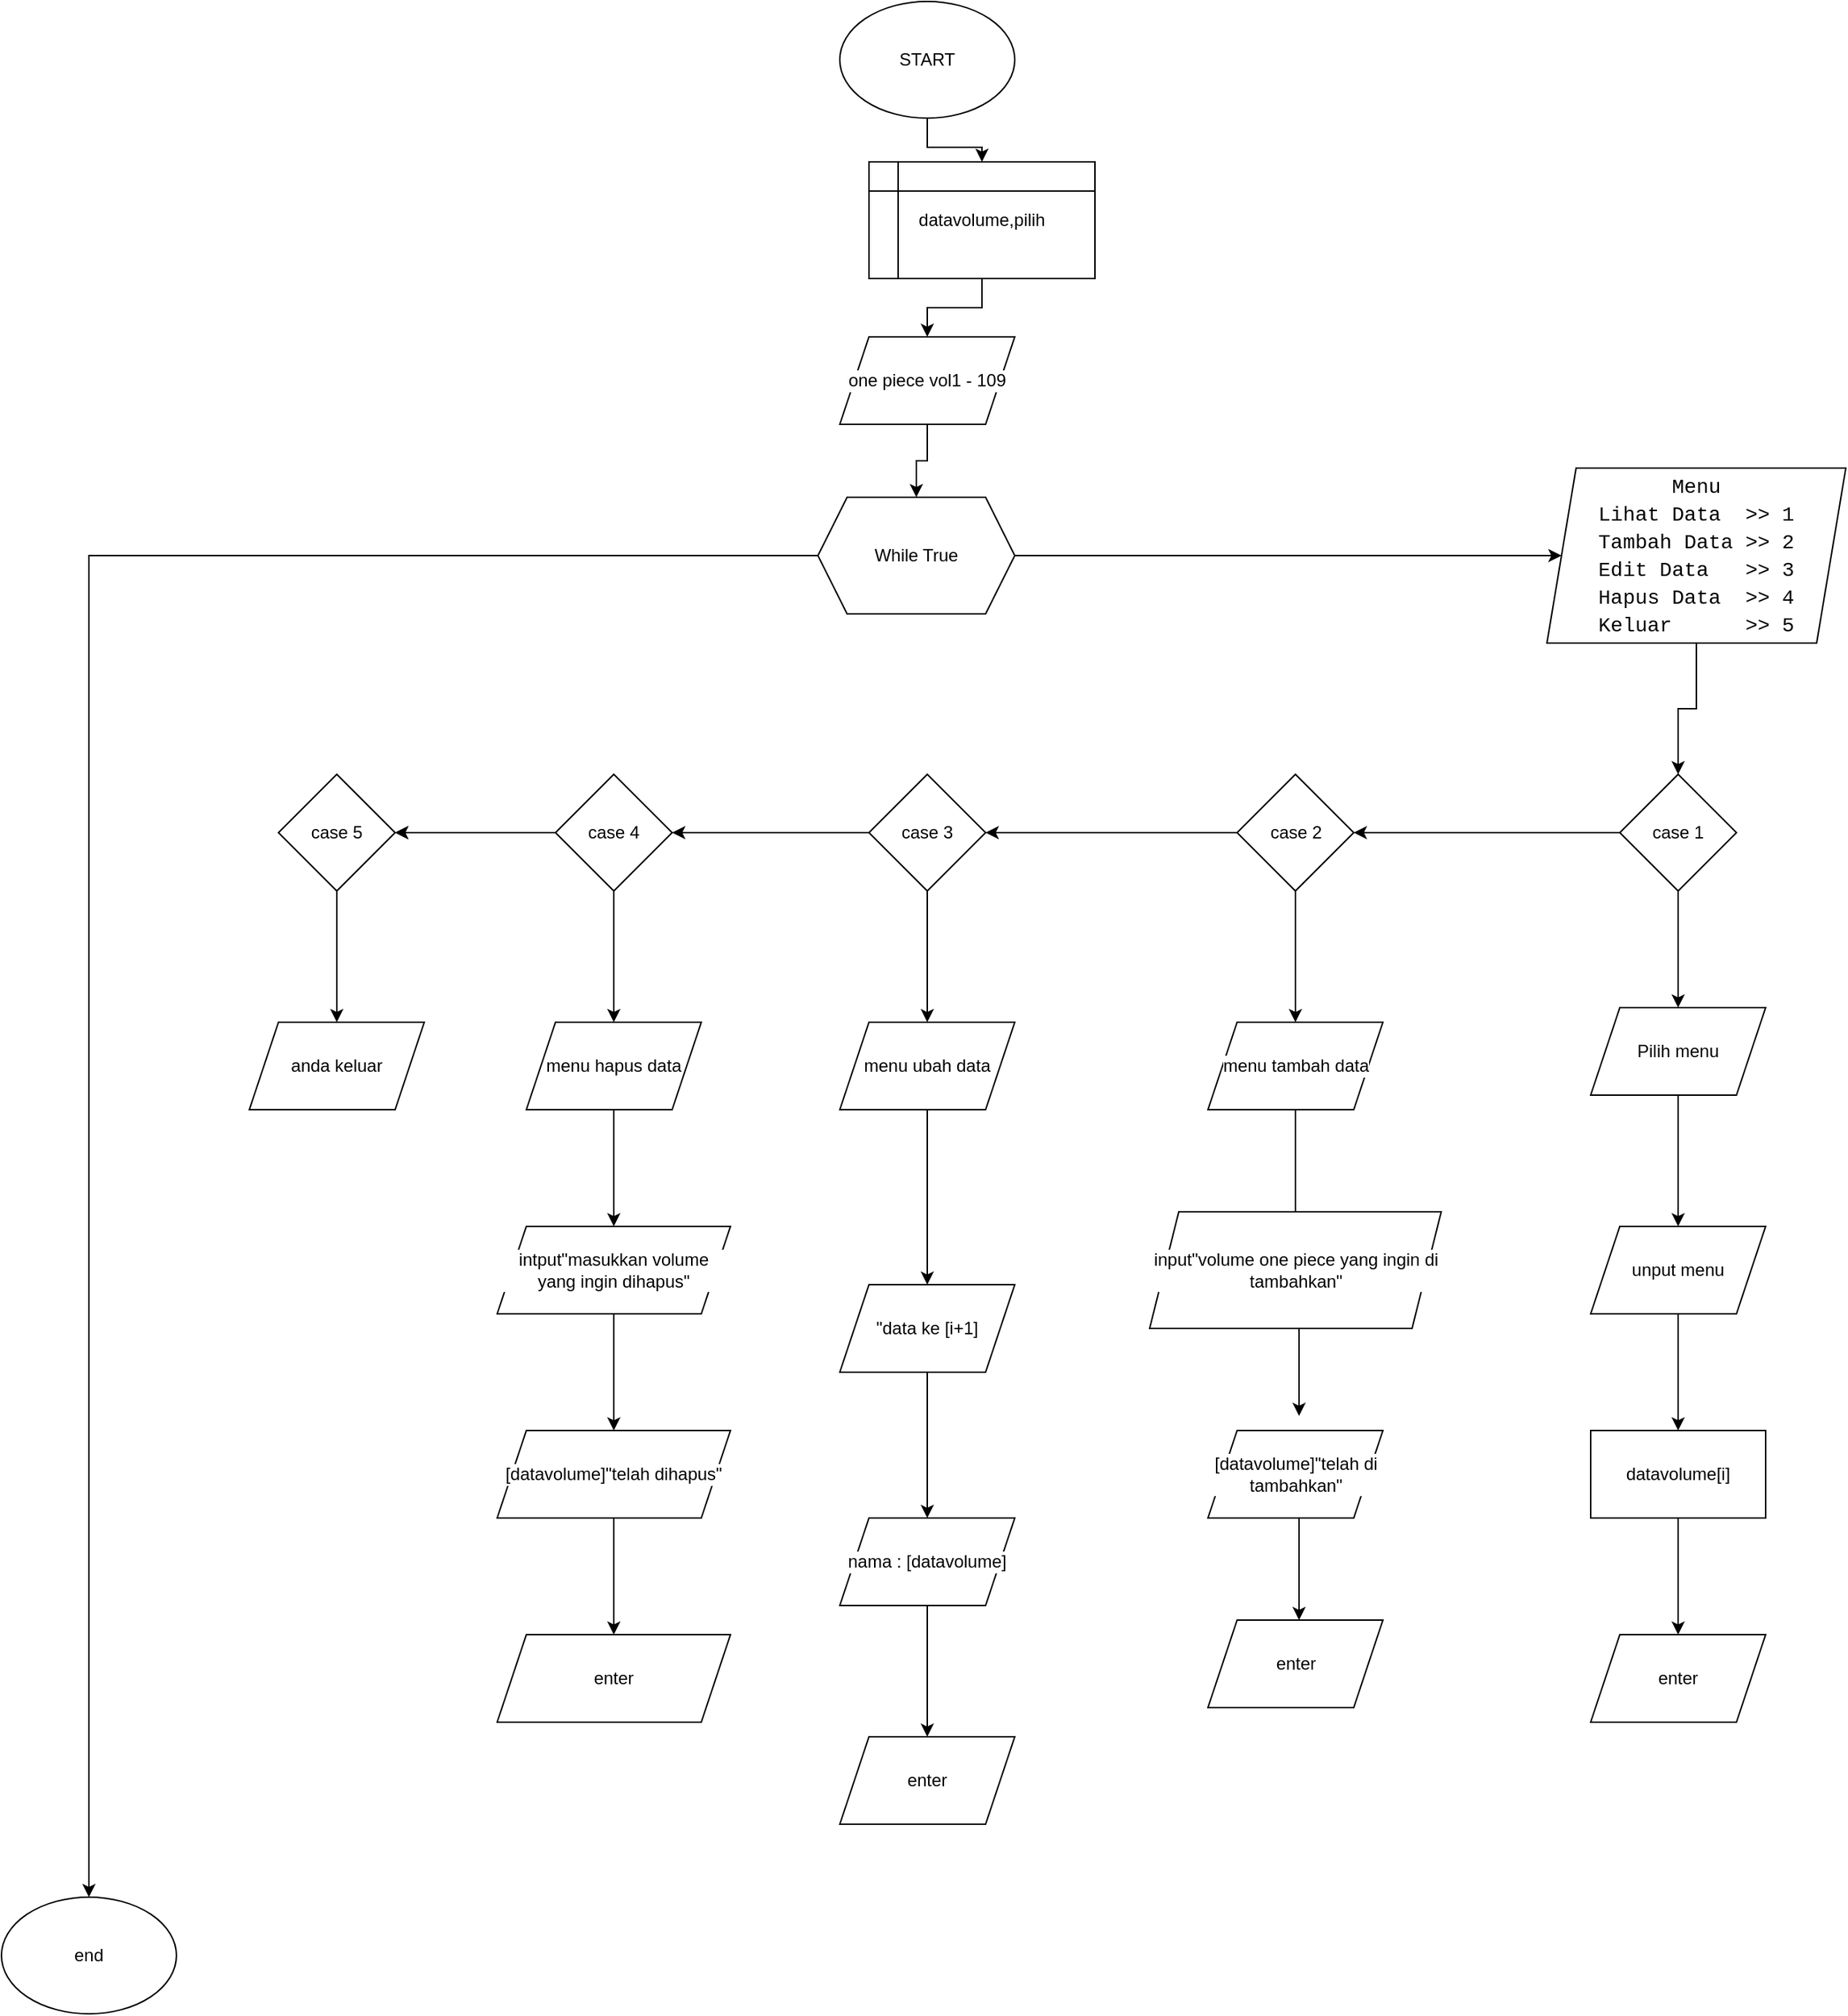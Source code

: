 <mxfile version="13.9.9" type="device"><diagram id="vD7EwEXuwnelaSqRTs5J" name="Page-1"><mxGraphModel dx="13021" dy="7057" grid="1" gridSize="10" guides="1" tooltips="1" connect="1" arrows="1" fold="1" page="1" pageScale="1" pageWidth="850" pageHeight="1100" background="#ffffff" math="0" shadow="0"><root><mxCell id="0"/><mxCell id="1" parent="0"/><mxCell id="BeToZvFe7Onmc3GLtm4y-3" value="" style="edgeStyle=orthogonalEdgeStyle;rounded=0;orthogonalLoop=1;jettySize=auto;html=1;labelBackgroundColor=#FFFFFF;" parent="1" source="BeToZvFe7Onmc3GLtm4y-15" target="BeToZvFe7Onmc3GLtm4y-2" edge="1"><mxGeometry relative="1" as="geometry"/></mxCell><mxCell id="BeToZvFe7Onmc3GLtm4y-1" value="START" style="ellipse;whiteSpace=wrap;html=1;labelBackgroundColor=#FFFFFF;" parent="1" vertex="1"><mxGeometry x="365" y="20" width="120" height="80" as="geometry"/></mxCell><mxCell id="BeToZvFe7Onmc3GLtm4y-5" value="" style="edgeStyle=orthogonalEdgeStyle;rounded=0;orthogonalLoop=1;jettySize=auto;html=1;labelBackgroundColor=#FFFFFF;" parent="1" source="BeToZvFe7Onmc3GLtm4y-2" target="BeToZvFe7Onmc3GLtm4y-4" edge="1"><mxGeometry relative="1" as="geometry"/></mxCell><mxCell id="BeToZvFe7Onmc3GLtm4y-2" value="one piece vol1 - 109" style="shape=parallelogram;perimeter=parallelogramPerimeter;whiteSpace=wrap;html=1;fixedSize=1;labelBackgroundColor=#FFFFFF;" parent="1" vertex="1"><mxGeometry x="365" y="250" width="120" height="60" as="geometry"/></mxCell><mxCell id="BeToZvFe7Onmc3GLtm4y-7" value="" style="edgeStyle=orthogonalEdgeStyle;rounded=0;orthogonalLoop=1;jettySize=auto;html=1;labelBackgroundColor=#FFFFFF;" parent="1" source="BeToZvFe7Onmc3GLtm4y-4" target="BeToZvFe7Onmc3GLtm4y-6" edge="1"><mxGeometry relative="1" as="geometry"/></mxCell><mxCell id="BeToZvFe7Onmc3GLtm4y-67" style="rounded=0;orthogonalLoop=1;jettySize=auto;html=1;exitX=0;exitY=0.5;exitDx=0;exitDy=0;edgeStyle=orthogonalEdgeStyle;labelBackgroundColor=#FFFFFF;" parent="1" source="BeToZvFe7Onmc3GLtm4y-4" target="BeToZvFe7Onmc3GLtm4y-68" edge="1"><mxGeometry relative="1" as="geometry"><mxPoint x="-150" y="1360" as="targetPoint"/></mxGeometry></mxCell><mxCell id="BeToZvFe7Onmc3GLtm4y-4" value="While True" style="shape=hexagon;perimeter=hexagonPerimeter2;whiteSpace=wrap;html=1;fixedSize=1;labelBackgroundColor=#FFFFFF;" parent="1" vertex="1"><mxGeometry x="350" y="360" width="135" height="80" as="geometry"/></mxCell><mxCell id="BeToZvFe7Onmc3GLtm4y-9" value="" style="edgeStyle=orthogonalEdgeStyle;rounded=0;orthogonalLoop=1;jettySize=auto;html=1;labelBackgroundColor=#FFFFFF;" parent="1" source="BeToZvFe7Onmc3GLtm4y-6" target="BeToZvFe7Onmc3GLtm4y-8" edge="1"><mxGeometry relative="1" as="geometry"/></mxCell><mxCell id="BeToZvFe7Onmc3GLtm4y-6" value="&lt;div style=&quot;font-family: &amp;quot;consolas&amp;quot; , &amp;quot;courier new&amp;quot; , monospace ; font-size: 14px ; line-height: 19px&quot;&gt;&lt;div style=&quot;line-height: 19px&quot;&gt;&lt;div&gt;&lt;font style=&quot;&quot;&gt;Menu&lt;/font&gt;&lt;/div&gt;&lt;div&gt;&lt;font style=&quot;&quot;&gt;Lihat Data &amp;nbsp;&amp;gt;&amp;gt; 1&lt;/font&gt;&lt;/div&gt;&lt;div&gt;&lt;font style=&quot;&quot;&gt;Tambah Data &amp;gt;&amp;gt; 2&lt;/font&gt;&lt;/div&gt;&lt;div&gt;&lt;font style=&quot;&quot;&gt;Edit Data &amp;nbsp; &amp;gt;&amp;gt; 3&lt;/font&gt;&lt;/div&gt;&lt;div&gt;&lt;font style=&quot;&quot;&gt;Hapus Data &amp;nbsp;&amp;gt;&amp;gt; 4&lt;/font&gt;&lt;/div&gt;&lt;div&gt;&lt;font style=&quot;&quot;&gt;Keluar &amp;nbsp; &amp;nbsp; &amp;nbsp;&amp;gt;&amp;gt; 5&lt;/font&gt;&lt;/div&gt;&lt;/div&gt;&lt;/div&gt;" style="shape=parallelogram;perimeter=parallelogramPerimeter;whiteSpace=wrap;html=1;fixedSize=1;labelBackgroundColor=#FFFFFF;" parent="1" vertex="1"><mxGeometry x="850" y="340" width="205" height="120" as="geometry"/></mxCell><mxCell id="BeToZvFe7Onmc3GLtm4y-11" value="" style="edgeStyle=orthogonalEdgeStyle;rounded=0;orthogonalLoop=1;jettySize=auto;html=1;labelBackgroundColor=#FFFFFF;" parent="1" source="BeToZvFe7Onmc3GLtm4y-8" target="BeToZvFe7Onmc3GLtm4y-10" edge="1"><mxGeometry relative="1" as="geometry"/></mxCell><mxCell id="BeToZvFe7Onmc3GLtm4y-22" value="" style="edgeStyle=orthogonalEdgeStyle;rounded=0;orthogonalLoop=1;jettySize=auto;html=1;labelBackgroundColor=#FFFFFF;" parent="1" source="BeToZvFe7Onmc3GLtm4y-8" target="BeToZvFe7Onmc3GLtm4y-21" edge="1"><mxGeometry relative="1" as="geometry"/></mxCell><mxCell id="BeToZvFe7Onmc3GLtm4y-8" value="case 1" style="rhombus;whiteSpace=wrap;html=1;labelBackgroundColor=#FFFFFF;" parent="1" vertex="1"><mxGeometry x="900" y="550" width="80" height="80" as="geometry"/></mxCell><mxCell id="BeToZvFe7Onmc3GLtm4y-13" value="" style="edgeStyle=orthogonalEdgeStyle;rounded=0;orthogonalLoop=1;jettySize=auto;html=1;labelBackgroundColor=#FFFFFF;" parent="1" source="BeToZvFe7Onmc3GLtm4y-10" target="BeToZvFe7Onmc3GLtm4y-12" edge="1"><mxGeometry relative="1" as="geometry"/></mxCell><mxCell id="BeToZvFe7Onmc3GLtm4y-10" value="Pilih menu" style="shape=parallelogram;perimeter=parallelogramPerimeter;whiteSpace=wrap;html=1;fixedSize=1;labelBackgroundColor=#FFFFFF;" parent="1" vertex="1"><mxGeometry x="880" y="710" width="120" height="60" as="geometry"/></mxCell><mxCell id="BeToZvFe7Onmc3GLtm4y-18" value="" style="edgeStyle=orthogonalEdgeStyle;rounded=0;orthogonalLoop=1;jettySize=auto;html=1;labelBackgroundColor=#FFFFFF;" parent="1" source="BeToZvFe7Onmc3GLtm4y-12" target="BeToZvFe7Onmc3GLtm4y-17" edge="1"><mxGeometry relative="1" as="geometry"/></mxCell><mxCell id="BeToZvFe7Onmc3GLtm4y-12" value="unput menu" style="shape=parallelogram;perimeter=parallelogramPerimeter;whiteSpace=wrap;html=1;fixedSize=1;labelBackgroundColor=#FFFFFF;" parent="1" vertex="1"><mxGeometry x="880" y="860" width="120" height="60" as="geometry"/></mxCell><mxCell id="BeToZvFe7Onmc3GLtm4y-15" value="datavolume,pilih" style="shape=internalStorage;whiteSpace=wrap;html=1;backgroundOutline=1;labelBackgroundColor=#FFFFFF;" parent="1" vertex="1"><mxGeometry x="385" y="130" width="155" height="80" as="geometry"/></mxCell><mxCell id="BeToZvFe7Onmc3GLtm4y-16" value="" style="edgeStyle=orthogonalEdgeStyle;rounded=0;orthogonalLoop=1;jettySize=auto;html=1;labelBackgroundColor=#FFFFFF;" parent="1" source="BeToZvFe7Onmc3GLtm4y-1" target="BeToZvFe7Onmc3GLtm4y-15" edge="1"><mxGeometry relative="1" as="geometry"><mxPoint x="425" y="100" as="sourcePoint"/><mxPoint x="425" y="250" as="targetPoint"/></mxGeometry></mxCell><mxCell id="BeToZvFe7Onmc3GLtm4y-20" value="" style="edgeStyle=orthogonalEdgeStyle;rounded=0;orthogonalLoop=1;jettySize=auto;html=1;labelBackgroundColor=#FFFFFF;" parent="1" source="BeToZvFe7Onmc3GLtm4y-17" target="BeToZvFe7Onmc3GLtm4y-19" edge="1"><mxGeometry relative="1" as="geometry"/></mxCell><mxCell id="BeToZvFe7Onmc3GLtm4y-17" value="datavolume[i]" style="whiteSpace=wrap;html=1;labelBackgroundColor=#FFFFFF;" parent="1" vertex="1"><mxGeometry x="880" y="1000" width="120" height="60" as="geometry"/></mxCell><mxCell id="BeToZvFe7Onmc3GLtm4y-19" value="enter" style="shape=parallelogram;perimeter=parallelogramPerimeter;whiteSpace=wrap;html=1;fixedSize=1;labelBackgroundColor=#FFFFFF;" parent="1" vertex="1"><mxGeometry x="880" y="1140" width="120" height="60" as="geometry"/></mxCell><mxCell id="BeToZvFe7Onmc3GLtm4y-24" value="" style="edgeStyle=orthogonalEdgeStyle;rounded=0;orthogonalLoop=1;jettySize=auto;html=1;labelBackgroundColor=#FFFFFF;" parent="1" source="BeToZvFe7Onmc3GLtm4y-21" target="BeToZvFe7Onmc3GLtm4y-23" edge="1"><mxGeometry relative="1" as="geometry"/></mxCell><mxCell id="BeToZvFe7Onmc3GLtm4y-32" value="" style="edgeStyle=orthogonalEdgeStyle;rounded=0;orthogonalLoop=1;jettySize=auto;html=1;labelBackgroundColor=#FFFFFF;" parent="1" source="BeToZvFe7Onmc3GLtm4y-21" target="BeToZvFe7Onmc3GLtm4y-31" edge="1"><mxGeometry relative="1" as="geometry"/></mxCell><mxCell id="BeToZvFe7Onmc3GLtm4y-21" value="case 2" style="rhombus;whiteSpace=wrap;html=1;labelBackgroundColor=#FFFFFF;" parent="1" vertex="1"><mxGeometry x="637.5" y="550" width="80" height="80" as="geometry"/></mxCell><mxCell id="BeToZvFe7Onmc3GLtm4y-26" value="" style="edgeStyle=orthogonalEdgeStyle;rounded=0;orthogonalLoop=1;jettySize=auto;html=1;labelBackgroundColor=#FFFFFF;" parent="1" source="BeToZvFe7Onmc3GLtm4y-23" edge="1"><mxGeometry relative="1" as="geometry"><mxPoint x="677.5" y="870" as="targetPoint"/></mxGeometry></mxCell><mxCell id="BeToZvFe7Onmc3GLtm4y-23" value="menu tambah data" style="shape=parallelogram;perimeter=parallelogramPerimeter;whiteSpace=wrap;html=1;fixedSize=1;labelBackgroundColor=#FFFFFF;" parent="1" vertex="1"><mxGeometry x="617.5" y="720" width="120" height="60" as="geometry"/></mxCell><mxCell id="BeToZvFe7Onmc3GLtm4y-28" value="" style="edgeStyle=orthogonalEdgeStyle;rounded=0;orthogonalLoop=1;jettySize=auto;html=1;labelBackgroundColor=#FFFFFF;" parent="1" edge="1"><mxGeometry relative="1" as="geometry"><mxPoint x="680" y="920" as="sourcePoint"/><mxPoint x="680" y="990" as="targetPoint"/></mxGeometry></mxCell><mxCell id="BeToZvFe7Onmc3GLtm4y-25" value="input&quot;volume one piece yang ingin di tambahkan&quot;" style="shape=parallelogram;perimeter=parallelogramPerimeter;whiteSpace=wrap;html=1;fixedSize=1;labelBackgroundColor=#FFFFFF;" parent="1" vertex="1"><mxGeometry x="577.5" y="850" width="200" height="80" as="geometry"/></mxCell><mxCell id="BeToZvFe7Onmc3GLtm4y-30" value="" style="edgeStyle=orthogonalEdgeStyle;rounded=0;orthogonalLoop=1;jettySize=auto;html=1;labelBackgroundColor=#FFFFFF;" parent="1" edge="1"><mxGeometry relative="1" as="geometry"><mxPoint x="680" y="1050" as="sourcePoint"/><mxPoint x="680" y="1130" as="targetPoint"/></mxGeometry></mxCell><mxCell id="BeToZvFe7Onmc3GLtm4y-27" value="[datavolume]&quot;telah di tambahkan&quot;" style="shape=parallelogram;perimeter=parallelogramPerimeter;whiteSpace=wrap;html=1;fixedSize=1;labelBackgroundColor=#FFFFFF;" parent="1" vertex="1"><mxGeometry x="617.5" y="1000" width="120" height="60" as="geometry"/></mxCell><mxCell id="BeToZvFe7Onmc3GLtm4y-29" value="enter" style="shape=parallelogram;perimeter=parallelogramPerimeter;whiteSpace=wrap;html=1;fixedSize=1;labelBackgroundColor=#FFFFFF;" parent="1" vertex="1"><mxGeometry x="617.5" y="1130" width="120" height="60" as="geometry"/></mxCell><mxCell id="BeToZvFe7Onmc3GLtm4y-34" value="" style="edgeStyle=orthogonalEdgeStyle;rounded=0;orthogonalLoop=1;jettySize=auto;html=1;labelBackgroundColor=#FFFFFF;" parent="1" source="BeToZvFe7Onmc3GLtm4y-31" target="BeToZvFe7Onmc3GLtm4y-33" edge="1"><mxGeometry relative="1" as="geometry"/></mxCell><mxCell id="BeToZvFe7Onmc3GLtm4y-52" value="" style="edgeStyle=orthogonalEdgeStyle;rounded=0;orthogonalLoop=1;jettySize=auto;html=1;labelBackgroundColor=#FFFFFF;" parent="1" source="BeToZvFe7Onmc3GLtm4y-31" target="BeToZvFe7Onmc3GLtm4y-51" edge="1"><mxGeometry relative="1" as="geometry"/></mxCell><mxCell id="BeToZvFe7Onmc3GLtm4y-31" value="case 3" style="rhombus;whiteSpace=wrap;html=1;labelBackgroundColor=#FFFFFF;" parent="1" vertex="1"><mxGeometry x="385" y="550" width="80" height="80" as="geometry"/></mxCell><mxCell id="BeToZvFe7Onmc3GLtm4y-40" value="" style="edgeStyle=orthogonalEdgeStyle;rounded=0;orthogonalLoop=1;jettySize=auto;html=1;labelBackgroundColor=#FFFFFF;" parent="1" source="BeToZvFe7Onmc3GLtm4y-33" target="BeToZvFe7Onmc3GLtm4y-39" edge="1"><mxGeometry relative="1" as="geometry"/></mxCell><mxCell id="BeToZvFe7Onmc3GLtm4y-33" value="menu ubah data" style="shape=parallelogram;perimeter=parallelogramPerimeter;whiteSpace=wrap;html=1;fixedSize=1;labelBackgroundColor=#FFFFFF;" parent="1" vertex="1"><mxGeometry x="365" y="720" width="120" height="60" as="geometry"/></mxCell><mxCell id="BeToZvFe7Onmc3GLtm4y-42" value="" style="edgeStyle=orthogonalEdgeStyle;rounded=0;orthogonalLoop=1;jettySize=auto;html=1;labelBackgroundColor=#FFFFFF;" parent="1" source="BeToZvFe7Onmc3GLtm4y-39" target="BeToZvFe7Onmc3GLtm4y-41" edge="1"><mxGeometry relative="1" as="geometry"/></mxCell><mxCell id="BeToZvFe7Onmc3GLtm4y-39" value="&quot;data ke [i+1]" style="shape=parallelogram;perimeter=parallelogramPerimeter;whiteSpace=wrap;html=1;fixedSize=1;labelBackgroundColor=#FFFFFF;" parent="1" vertex="1"><mxGeometry x="365" y="900" width="120" height="60" as="geometry"/></mxCell><mxCell id="BeToZvFe7Onmc3GLtm4y-44" value="" style="edgeStyle=orthogonalEdgeStyle;rounded=0;orthogonalLoop=1;jettySize=auto;html=1;labelBackgroundColor=#FFFFFF;" parent="1" source="BeToZvFe7Onmc3GLtm4y-41" target="BeToZvFe7Onmc3GLtm4y-43" edge="1"><mxGeometry relative="1" as="geometry"/></mxCell><mxCell id="BeToZvFe7Onmc3GLtm4y-41" value="nama : [datavolume]" style="shape=parallelogram;perimeter=parallelogramPerimeter;whiteSpace=wrap;html=1;fixedSize=1;labelBackgroundColor=#FFFFFF;" parent="1" vertex="1"><mxGeometry x="365" y="1060" width="120" height="60" as="geometry"/></mxCell><mxCell id="BeToZvFe7Onmc3GLtm4y-43" value="enter" style="shape=parallelogram;perimeter=parallelogramPerimeter;whiteSpace=wrap;html=1;fixedSize=1;labelBackgroundColor=#FFFFFF;" parent="1" vertex="1"><mxGeometry x="365" y="1210" width="120" height="60" as="geometry"/></mxCell><mxCell id="BeToZvFe7Onmc3GLtm4y-54" value="" style="edgeStyle=orthogonalEdgeStyle;rounded=0;orthogonalLoop=1;jettySize=auto;html=1;labelBackgroundColor=#FFFFFF;" parent="1" source="BeToZvFe7Onmc3GLtm4y-51" target="BeToZvFe7Onmc3GLtm4y-53" edge="1"><mxGeometry relative="1" as="geometry"/></mxCell><mxCell id="BeToZvFe7Onmc3GLtm4y-55" value="" style="edgeStyle=orthogonalEdgeStyle;rounded=0;orthogonalLoop=1;jettySize=auto;html=1;labelBackgroundColor=#FFFFFF;" parent="1" source="BeToZvFe7Onmc3GLtm4y-51" target="BeToZvFe7Onmc3GLtm4y-53" edge="1"><mxGeometry relative="1" as="geometry"/></mxCell><mxCell id="BeToZvFe7Onmc3GLtm4y-57" value="" style="edgeStyle=orthogonalEdgeStyle;rounded=0;orthogonalLoop=1;jettySize=auto;html=1;labelBackgroundColor=#FFFFFF;" parent="1" source="BeToZvFe7Onmc3GLtm4y-51" target="BeToZvFe7Onmc3GLtm4y-56" edge="1"><mxGeometry relative="1" as="geometry"/></mxCell><mxCell id="BeToZvFe7Onmc3GLtm4y-51" value="case 4" style="rhombus;whiteSpace=wrap;html=1;labelBackgroundColor=#FFFFFF;" parent="1" vertex="1"><mxGeometry x="170" y="550" width="80" height="80" as="geometry"/></mxCell><mxCell id="BeToZvFe7Onmc3GLtm4y-65" value="" style="edgeStyle=orthogonalEdgeStyle;rounded=0;orthogonalLoop=1;jettySize=auto;html=1;labelBackgroundColor=#FFFFFF;" parent="1" source="BeToZvFe7Onmc3GLtm4y-53" target="BeToZvFe7Onmc3GLtm4y-64" edge="1"><mxGeometry relative="1" as="geometry"/></mxCell><mxCell id="BeToZvFe7Onmc3GLtm4y-53" value="case 5" style="rhombus;whiteSpace=wrap;html=1;labelBackgroundColor=#FFFFFF;" parent="1" vertex="1"><mxGeometry x="-20" y="550" width="80" height="80" as="geometry"/></mxCell><mxCell id="BeToZvFe7Onmc3GLtm4y-59" value="" style="edgeStyle=orthogonalEdgeStyle;rounded=0;orthogonalLoop=1;jettySize=auto;html=1;labelBackgroundColor=#FFFFFF;" parent="1" source="BeToZvFe7Onmc3GLtm4y-56" target="BeToZvFe7Onmc3GLtm4y-58" edge="1"><mxGeometry relative="1" as="geometry"/></mxCell><mxCell id="BeToZvFe7Onmc3GLtm4y-56" value="menu hapus data" style="shape=parallelogram;perimeter=parallelogramPerimeter;whiteSpace=wrap;html=1;fixedSize=1;labelBackgroundColor=#FFFFFF;" parent="1" vertex="1"><mxGeometry x="150" y="720" width="120" height="60" as="geometry"/></mxCell><mxCell id="BeToZvFe7Onmc3GLtm4y-61" value="" style="edgeStyle=orthogonalEdgeStyle;rounded=0;orthogonalLoop=1;jettySize=auto;html=1;labelBackgroundColor=#FFFFFF;" parent="1" source="BeToZvFe7Onmc3GLtm4y-58" target="BeToZvFe7Onmc3GLtm4y-60" edge="1"><mxGeometry relative="1" as="geometry"/></mxCell><mxCell id="BeToZvFe7Onmc3GLtm4y-58" value="intput&quot;masukkan volume yang ingin dihapus&quot;" style="shape=parallelogram;perimeter=parallelogramPerimeter;whiteSpace=wrap;html=1;fixedSize=1;labelBackgroundColor=#FFFFFF;" parent="1" vertex="1"><mxGeometry x="130" y="860" width="160" height="60" as="geometry"/></mxCell><mxCell id="BeToZvFe7Onmc3GLtm4y-63" value="" style="edgeStyle=orthogonalEdgeStyle;rounded=0;orthogonalLoop=1;jettySize=auto;html=1;labelBackgroundColor=#FFFFFF;" parent="1" source="BeToZvFe7Onmc3GLtm4y-60" target="BeToZvFe7Onmc3GLtm4y-62" edge="1"><mxGeometry relative="1" as="geometry"/></mxCell><mxCell id="BeToZvFe7Onmc3GLtm4y-60" value="[datavolume]&quot;telah dihapus&quot;" style="shape=parallelogram;perimeter=parallelogramPerimeter;whiteSpace=wrap;html=1;fixedSize=1;labelBackgroundColor=#FFFFFF;" parent="1" vertex="1"><mxGeometry x="130" y="1000" width="160" height="60" as="geometry"/></mxCell><mxCell id="BeToZvFe7Onmc3GLtm4y-62" value="enter" style="shape=parallelogram;perimeter=parallelogramPerimeter;whiteSpace=wrap;html=1;fixedSize=1;labelBackgroundColor=#FFFFFF;" parent="1" vertex="1"><mxGeometry x="130" y="1140" width="160" height="60" as="geometry"/></mxCell><mxCell id="BeToZvFe7Onmc3GLtm4y-64" value="anda keluar" style="shape=parallelogram;perimeter=parallelogramPerimeter;whiteSpace=wrap;html=1;fixedSize=1;labelBackgroundColor=#FFFFFF;" parent="1" vertex="1"><mxGeometry x="-40" y="720" width="120" height="60" as="geometry"/></mxCell><mxCell id="BeToZvFe7Onmc3GLtm4y-68" value="end" style="ellipse;whiteSpace=wrap;html=1;labelBackgroundColor=#FFFFFF;" parent="1" vertex="1"><mxGeometry x="-210" y="1320" width="120" height="80" as="geometry"/></mxCell></root></mxGraphModel></diagram></mxfile>